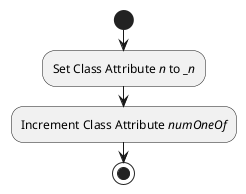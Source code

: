 @startuml
start
:Set Class Attribute //n// to //_n//;
:Increment Class Attribute //numOneOf//;
stop
@enduml